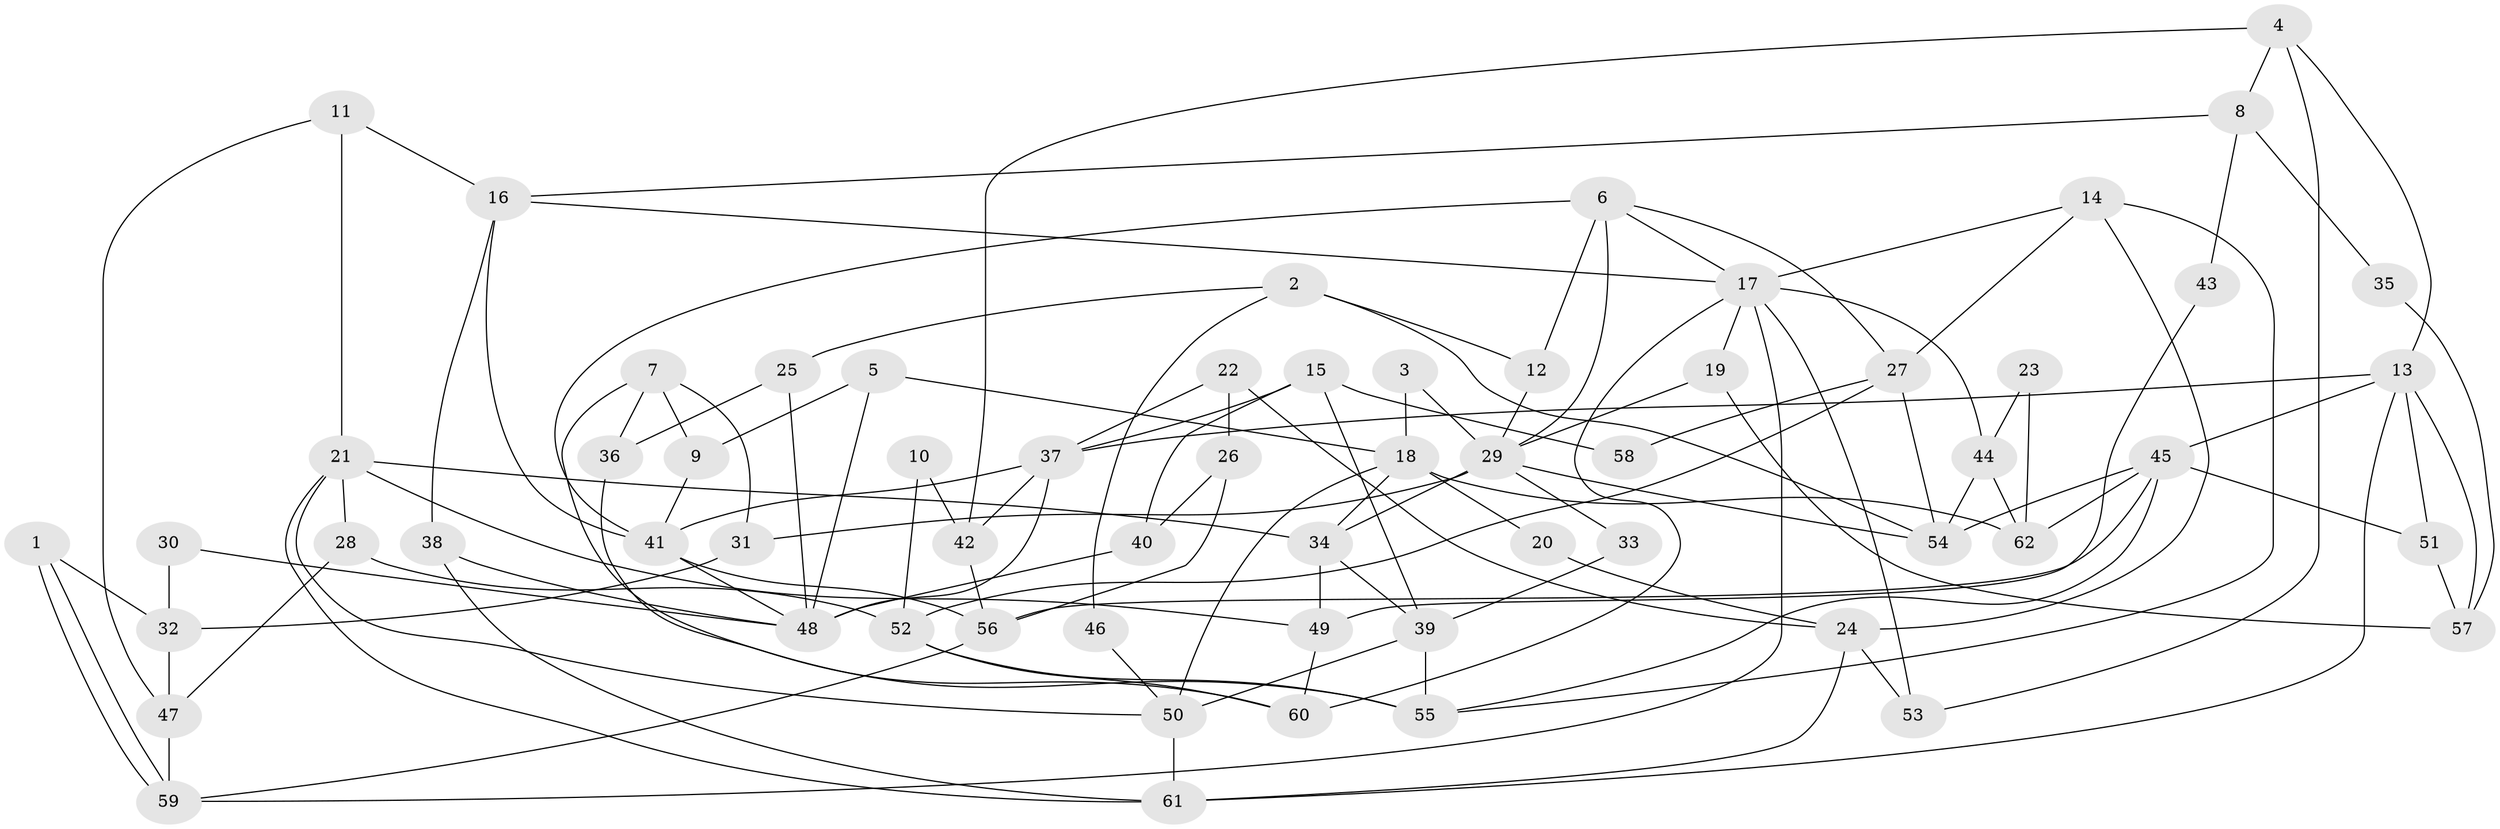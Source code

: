 // coarse degree distribution, {2: 0.1935483870967742, 8: 0.03225806451612903, 6: 0.0967741935483871, 12: 0.06451612903225806, 4: 0.12903225806451613, 10: 0.03225806451612903, 5: 0.06451612903225806, 9: 0.06451612903225806, 11: 0.03225806451612903, 3: 0.22580645161290322, 1: 0.03225806451612903, 7: 0.03225806451612903}
// Generated by graph-tools (version 1.1) at 2025/18/03/04/25 18:18:37]
// undirected, 62 vertices, 124 edges
graph export_dot {
graph [start="1"]
  node [color=gray90,style=filled];
  1;
  2;
  3;
  4;
  5;
  6;
  7;
  8;
  9;
  10;
  11;
  12;
  13;
  14;
  15;
  16;
  17;
  18;
  19;
  20;
  21;
  22;
  23;
  24;
  25;
  26;
  27;
  28;
  29;
  30;
  31;
  32;
  33;
  34;
  35;
  36;
  37;
  38;
  39;
  40;
  41;
  42;
  43;
  44;
  45;
  46;
  47;
  48;
  49;
  50;
  51;
  52;
  53;
  54;
  55;
  56;
  57;
  58;
  59;
  60;
  61;
  62;
  1 -- 59;
  1 -- 59;
  1 -- 32;
  2 -- 54;
  2 -- 12;
  2 -- 25;
  2 -- 46;
  3 -- 18;
  3 -- 29;
  4 -- 13;
  4 -- 53;
  4 -- 8;
  4 -- 42;
  5 -- 18;
  5 -- 48;
  5 -- 9;
  6 -- 17;
  6 -- 41;
  6 -- 12;
  6 -- 27;
  6 -- 29;
  7 -- 9;
  7 -- 36;
  7 -- 31;
  7 -- 55;
  8 -- 16;
  8 -- 35;
  8 -- 43;
  9 -- 41;
  10 -- 42;
  10 -- 52;
  11 -- 21;
  11 -- 47;
  11 -- 16;
  12 -- 29;
  13 -- 61;
  13 -- 45;
  13 -- 37;
  13 -- 51;
  13 -- 57;
  14 -- 55;
  14 -- 17;
  14 -- 24;
  14 -- 27;
  15 -- 39;
  15 -- 37;
  15 -- 40;
  15 -- 58;
  16 -- 38;
  16 -- 17;
  16 -- 41;
  17 -- 19;
  17 -- 44;
  17 -- 53;
  17 -- 59;
  17 -- 60;
  18 -- 34;
  18 -- 62;
  18 -- 20;
  18 -- 50;
  19 -- 57;
  19 -- 29;
  20 -- 24;
  21 -- 61;
  21 -- 34;
  21 -- 28;
  21 -- 49;
  21 -- 50;
  22 -- 37;
  22 -- 26;
  22 -- 24;
  23 -- 62;
  23 -- 44;
  24 -- 53;
  24 -- 61;
  25 -- 48;
  25 -- 36;
  26 -- 56;
  26 -- 40;
  27 -- 52;
  27 -- 54;
  27 -- 58;
  28 -- 52;
  28 -- 47;
  29 -- 54;
  29 -- 31;
  29 -- 33;
  29 -- 34;
  30 -- 32;
  30 -- 48;
  31 -- 32;
  32 -- 47;
  33 -- 39;
  34 -- 39;
  34 -- 49;
  35 -- 57;
  36 -- 60;
  37 -- 41;
  37 -- 42;
  37 -- 48;
  38 -- 61;
  38 -- 48;
  39 -- 55;
  39 -- 50;
  40 -- 48;
  41 -- 56;
  41 -- 48;
  42 -- 56;
  43 -- 49;
  44 -- 54;
  44 -- 62;
  45 -- 56;
  45 -- 55;
  45 -- 51;
  45 -- 54;
  45 -- 62;
  46 -- 50;
  47 -- 59;
  49 -- 60;
  50 -- 61;
  51 -- 57;
  52 -- 60;
  52 -- 55;
  56 -- 59;
}
